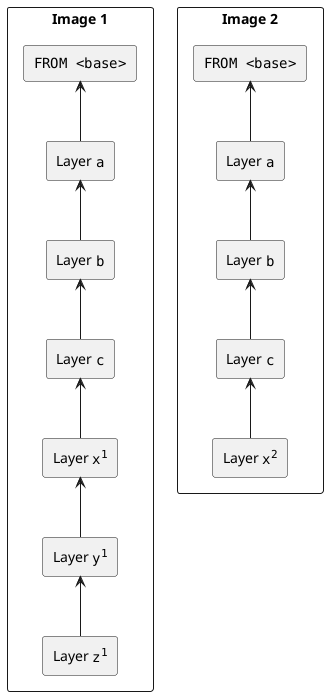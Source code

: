 @startuml

<style>
  rectangle {
    HorizontalAlignment left
  }
</style>

rectangle image1 as "Image 1"{
  rectangle image1From [
    ""FROM <base>""
  ]
  rectangle image1LayerA [
    Layer ""a""
  ]
  rectangle image1LayerB [
    Layer ""b""
  ]
  rectangle image1LayerC [
    Layer ""c""
  ]
  rectangle image1LayerX [
    Layer ""x<sup>1</sup>""
  ]
  rectangle image1LayerY [
    Layer ""y<sup>1</sup>""
  ]
  rectangle image1LayerZ [
    Layer ""z<sup>1</sup>""
  ]
  image1From <-d- image1LayerA
  image1LayerA <-d- image1LayerB
  image1LayerB <-d- image1LayerC
  image1LayerC <-d- image1LayerX
  image1LayerX <-d- image1LayerY
  image1LayerY <-d- image1LayerZ
}

rectangle image2 as "Image 2"{
  rectangle image2From [
    ""FROM <base>""
  ]
  rectangle image2LayerA [
    Layer ""a""
  ]
  rectangle image2LayerB [
    Layer ""b""
  ]
  rectangle image2LayerC [
    Layer ""c""
  ]
  rectangle image2LayerX [
    Layer ""x<sup>2</sup>""
  ]
  image2From <-d- image2LayerA
  image2LayerA <-d- image2LayerB
  image2LayerB <-d- image2LayerC
  image2LayerC <-d- image2LayerX
}
@enduml